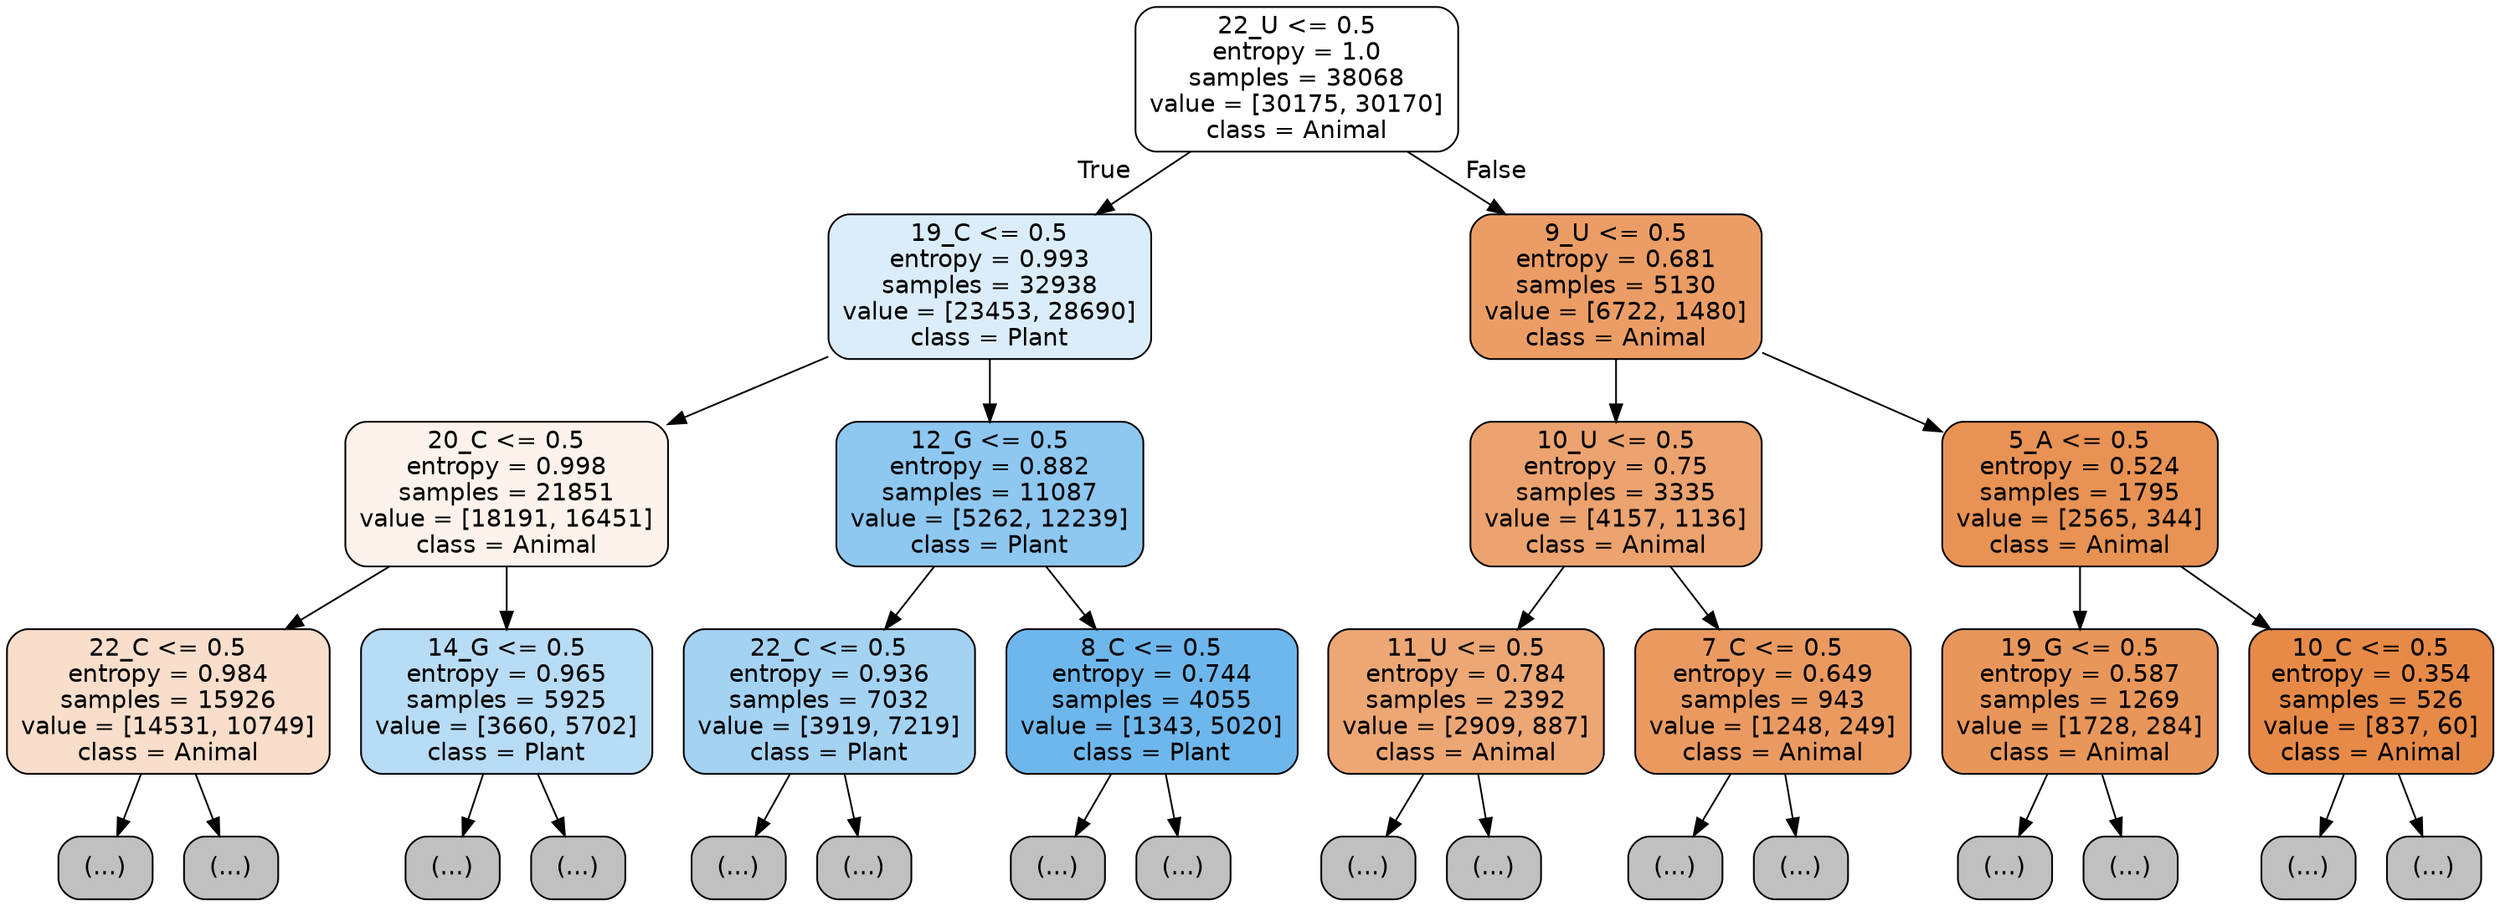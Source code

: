 digraph Tree {
node [shape=box, style="filled, rounded", color="black", fontname="helvetica"] ;
edge [fontname="helvetica"] ;
0 [label="22_U <= 0.5\nentropy = 1.0\nsamples = 38068\nvalue = [30175, 30170]\nclass = Animal", fillcolor="#ffffff"] ;
1 [label="19_C <= 0.5\nentropy = 0.993\nsamples = 32938\nvalue = [23453, 28690]\nclass = Plant", fillcolor="#dbedfa"] ;
0 -> 1 [labeldistance=2.5, labelangle=45, headlabel="True"] ;
2 [label="20_C <= 0.5\nentropy = 0.998\nsamples = 21851\nvalue = [18191, 16451]\nclass = Animal", fillcolor="#fdf3ec"] ;
1 -> 2 ;
3 [label="22_C <= 0.5\nentropy = 0.984\nsamples = 15926\nvalue = [14531, 10749]\nclass = Animal", fillcolor="#f8decb"] ;
2 -> 3 ;
4 [label="(...)", fillcolor="#C0C0C0"] ;
3 -> 4 ;
7307 [label="(...)", fillcolor="#C0C0C0"] ;
3 -> 7307 ;
8326 [label="14_G <= 0.5\nentropy = 0.965\nsamples = 5925\nvalue = [3660, 5702]\nclass = Plant", fillcolor="#b8dcf6"] ;
2 -> 8326 ;
8327 [label="(...)", fillcolor="#C0C0C0"] ;
8326 -> 8327 ;
10220 [label="(...)", fillcolor="#C0C0C0"] ;
8326 -> 10220 ;
10881 [label="12_G <= 0.5\nentropy = 0.882\nsamples = 11087\nvalue = [5262, 12239]\nclass = Plant", fillcolor="#8ec7f0"] ;
1 -> 10881 ;
10882 [label="22_C <= 0.5\nentropy = 0.936\nsamples = 7032\nvalue = [3919, 7219]\nclass = Plant", fillcolor="#a4d2f3"] ;
10881 -> 10882 ;
10883 [label="(...)", fillcolor="#C0C0C0"] ;
10882 -> 10883 ;
13090 [label="(...)", fillcolor="#C0C0C0"] ;
10882 -> 13090 ;
13489 [label="8_C <= 0.5\nentropy = 0.744\nsamples = 4055\nvalue = [1343, 5020]\nclass = Plant", fillcolor="#6eb7ec"] ;
10881 -> 13489 ;
13490 [label="(...)", fillcolor="#C0C0C0"] ;
13489 -> 13490 ;
14255 [label="(...)", fillcolor="#C0C0C0"] ;
13489 -> 14255 ;
14504 [label="9_U <= 0.5\nentropy = 0.681\nsamples = 5130\nvalue = [6722, 1480]\nclass = Animal", fillcolor="#eb9d65"] ;
0 -> 14504 [labeldistance=2.5, labelangle=-45, headlabel="False"] ;
14505 [label="10_U <= 0.5\nentropy = 0.75\nsamples = 3335\nvalue = [4157, 1136]\nclass = Animal", fillcolor="#eca36f"] ;
14504 -> 14505 ;
14506 [label="11_U <= 0.5\nentropy = 0.784\nsamples = 2392\nvalue = [2909, 887]\nclass = Animal", fillcolor="#eda775"] ;
14505 -> 14506 ;
14507 [label="(...)", fillcolor="#C0C0C0"] ;
14506 -> 14507 ;
15298 [label="(...)", fillcolor="#C0C0C0"] ;
14506 -> 15298 ;
15561 [label="7_C <= 0.5\nentropy = 0.649\nsamples = 943\nvalue = [1248, 249]\nclass = Animal", fillcolor="#ea9a61"] ;
14505 -> 15561 ;
15562 [label="(...)", fillcolor="#C0C0C0"] ;
15561 -> 15562 ;
15925 [label="(...)", fillcolor="#C0C0C0"] ;
15561 -> 15925 ;
16008 [label="5_A <= 0.5\nentropy = 0.524\nsamples = 1795\nvalue = [2565, 344]\nclass = Animal", fillcolor="#e89254"] ;
14504 -> 16008 ;
16009 [label="19_G <= 0.5\nentropy = 0.587\nsamples = 1269\nvalue = [1728, 284]\nclass = Animal", fillcolor="#e9965a"] ;
16008 -> 16009 ;
16010 [label="(...)", fillcolor="#C0C0C0"] ;
16009 -> 16010 ;
16303 [label="(...)", fillcolor="#C0C0C0"] ;
16009 -> 16303 ;
16436 [label="10_C <= 0.5\nentropy = 0.354\nsamples = 526\nvalue = [837, 60]\nclass = Animal", fillcolor="#e78a47"] ;
16008 -> 16436 ;
16437 [label="(...)", fillcolor="#C0C0C0"] ;
16436 -> 16437 ;
16516 [label="(...)", fillcolor="#C0C0C0"] ;
16436 -> 16516 ;
}